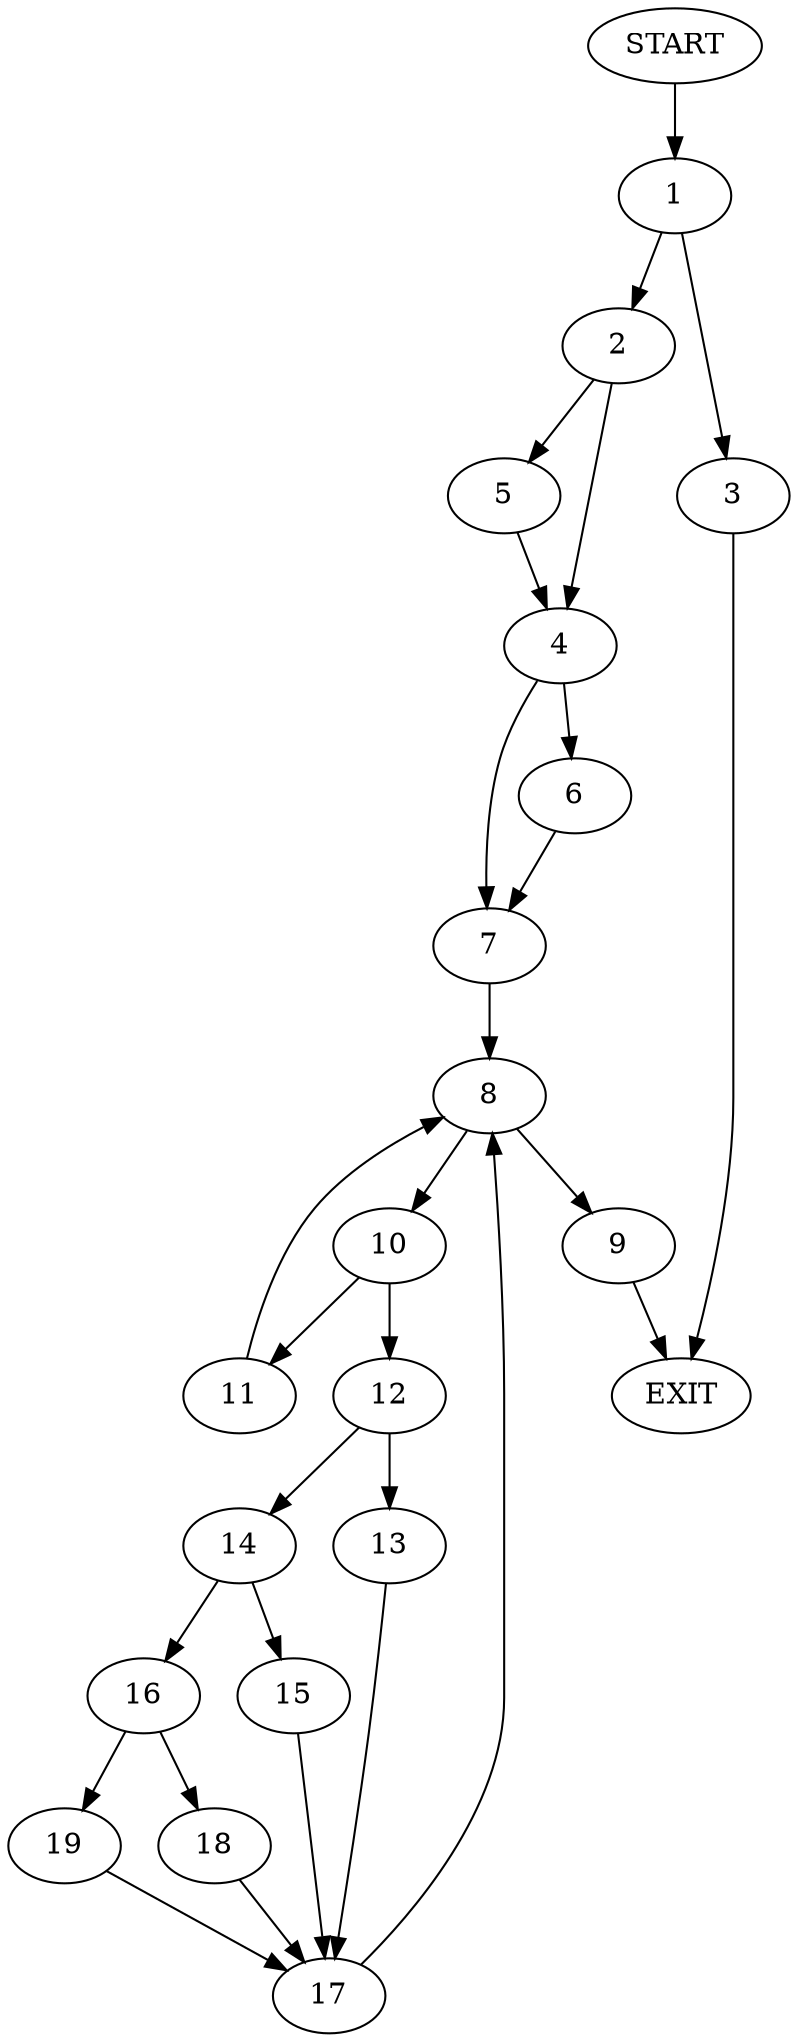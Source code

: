 digraph {
0 [label="START"]
20 [label="EXIT"]
0 -> 1
1 -> 2
1 -> 3
2 -> 4
2 -> 5
3 -> 20
5 -> 4
4 -> 6
4 -> 7
6 -> 7
7 -> 8
8 -> 9
8 -> 10
9 -> 20
10 -> 11
10 -> 12
11 -> 8
12 -> 13
12 -> 14
14 -> 15
14 -> 16
13 -> 17
17 -> 8
15 -> 17
16 -> 18
16 -> 19
19 -> 17
18 -> 17
}

